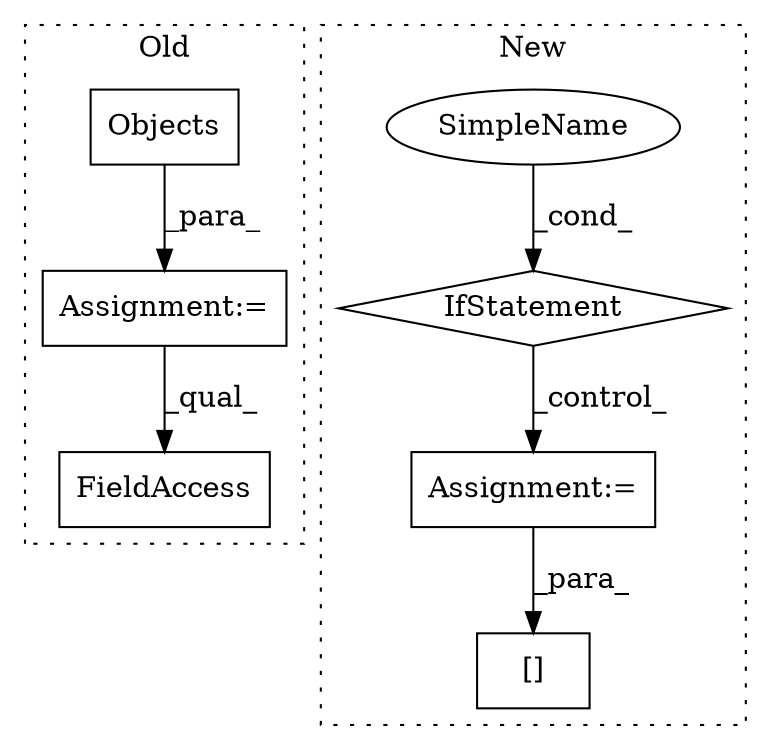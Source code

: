 digraph G {
subgraph cluster0 {
1 [label="Objects" a="32" s="2602,2612" l="8,1" shape="box"];
3 [label="FieldAccess" a="22" s="3456" l="11" shape="box"];
4 [label="Assignment:=" a="7" s="2561" l="1" shape="box"];
label = "Old";
style="dotted";
}
subgraph cluster1 {
2 [label="[]" a="2" s="3365,3375" l="9,1" shape="box"];
5 [label="Assignment:=" a="7" s="3452" l="25" shape="box"];
6 [label="IfStatement" a="25" s="3293,3323" l="4,2" shape="diamond"];
7 [label="SimpleName" a="42" s="" l="" shape="ellipse"];
label = "New";
style="dotted";
}
1 -> 4 [label="_para_"];
4 -> 3 [label="_qual_"];
5 -> 2 [label="_para_"];
6 -> 5 [label="_control_"];
7 -> 6 [label="_cond_"];
}
